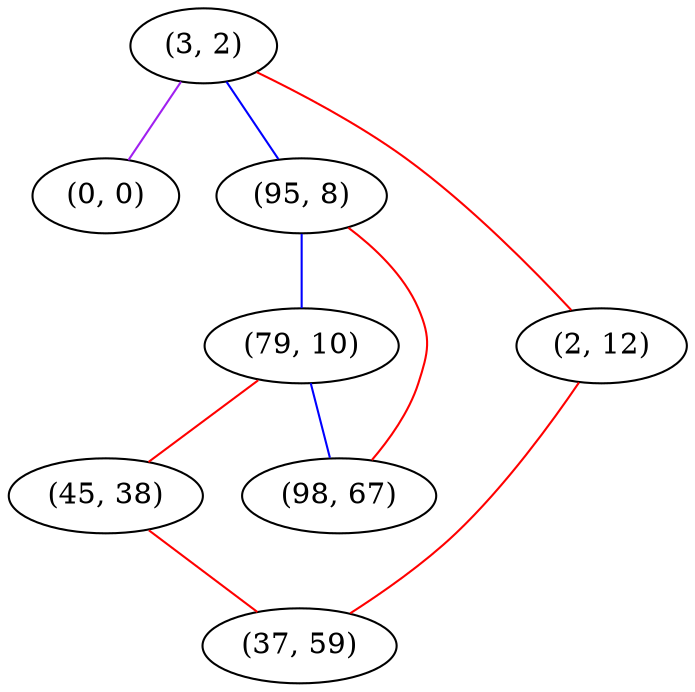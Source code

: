 graph "" {
"(3, 2)";
"(0, 0)";
"(95, 8)";
"(79, 10)";
"(45, 38)";
"(98, 67)";
"(2, 12)";
"(37, 59)";
"(3, 2)" -- "(0, 0)"  [color=purple, key=0, weight=4];
"(3, 2)" -- "(95, 8)"  [color=blue, key=0, weight=3];
"(3, 2)" -- "(2, 12)"  [color=red, key=0, weight=1];
"(95, 8)" -- "(98, 67)"  [color=red, key=0, weight=1];
"(95, 8)" -- "(79, 10)"  [color=blue, key=0, weight=3];
"(79, 10)" -- "(45, 38)"  [color=red, key=0, weight=1];
"(79, 10)" -- "(98, 67)"  [color=blue, key=0, weight=3];
"(45, 38)" -- "(37, 59)"  [color=red, key=0, weight=1];
"(2, 12)" -- "(37, 59)"  [color=red, key=0, weight=1];
}
